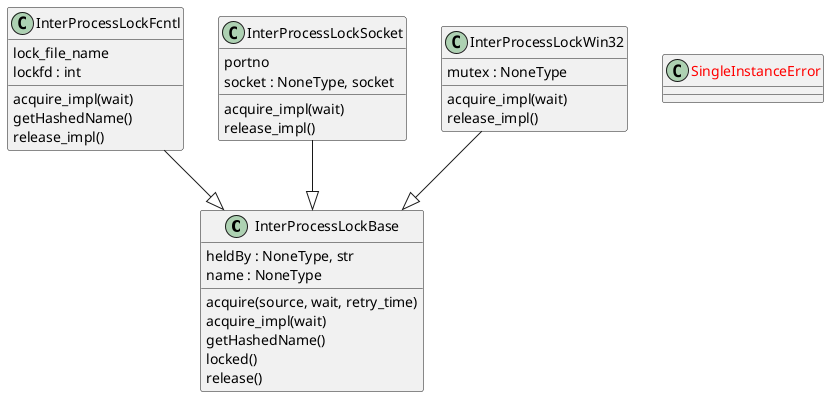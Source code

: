 @startuml classes
set namespaceSeparator none
class "InterProcessLockBase" as interlocks.InterProcessLockBase {
  heldBy : NoneType, str
  name : NoneType
  acquire(source, wait, retry_time)
  acquire_impl(wait)
  getHashedName()
  locked()
  release()
}
class "InterProcessLockFcntl" as interlocks.InterProcessLockFcntl {
  lock_file_name
  lockfd : int
  acquire_impl(wait)
  getHashedName()
  release_impl()
}
class "InterProcessLockSocket" as interlocks.InterProcessLockSocket {
  portno
  socket : NoneType, socket
  acquire_impl(wait)
  release_impl()
}
class "InterProcessLockWin32" as interlocks.InterProcessLockWin32 {
  mutex : NoneType
  acquire_impl(wait)
  release_impl()
}
class "<color:red>SingleInstanceError</color>" as interlocks.SingleInstanceError {
}
interlocks.InterProcessLockFcntl --|> interlocks.InterProcessLockBase
interlocks.InterProcessLockSocket --|> interlocks.InterProcessLockBase
interlocks.InterProcessLockWin32 --|> interlocks.InterProcessLockBase
@enduml
